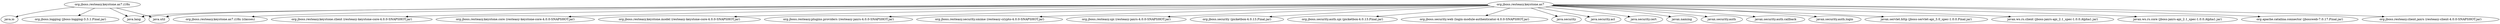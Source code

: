 digraph "classes" {
    // Path: /home/rsearls/j1/Resteasy/security-legacy/keystone/keystone-as7/target/classes
   "org.jboss.resteasy.keystone.as7"                  -> "java.lang";
   "org.jboss.resteasy.keystone.as7"                  -> "java.security";
   "org.jboss.resteasy.keystone.as7"                  -> "java.security.acl";
   "org.jboss.resteasy.keystone.as7"                  -> "java.security.cert";
   "org.jboss.resteasy.keystone.as7"                  -> "java.util";
   "org.jboss.resteasy.keystone.as7"                  -> "javax.naming";
   "org.jboss.resteasy.keystone.as7"                  -> "javax.security.auth";
   "org.jboss.resteasy.keystone.as7"                  -> "javax.security.auth.callback";
   "org.jboss.resteasy.keystone.as7"                  -> "javax.security.auth.login";
   "org.jboss.resteasy.keystone.as7"                  -> "javax.servlet.http (jboss-servlet-api_3.0_spec-1.0.0.Final.jar)";
   "org.jboss.resteasy.keystone.as7"                  -> "javax.ws.rs.client (jboss-jaxrs-api_2.1_spec-1.0.0.Alpha1.jar)";
   "org.jboss.resteasy.keystone.as7"                  -> "javax.ws.rs.core (jboss-jaxrs-api_2.1_spec-1.0.0.Alpha1.jar)";
   "org.jboss.resteasy.keystone.as7"                  -> "org.apache.catalina.connector (jbossweb-7.0.17.Final.jar)";
   "org.jboss.resteasy.keystone.as7"                  -> "org.jboss.resteasy.client.jaxrs (resteasy-client-4.0.0-SNAPSHOT.jar)";
   "org.jboss.resteasy.keystone.as7"                  -> "org.jboss.resteasy.keystone.as7.i18n (classes)";
   "org.jboss.resteasy.keystone.as7"                  -> "org.jboss.resteasy.keystone.client (resteasy-keystone-core-4.0.0-SNAPSHOT.jar)";
   "org.jboss.resteasy.keystone.as7"                  -> "org.jboss.resteasy.keystone.core (resteasy-keystone-core-4.0.0-SNAPSHOT.jar)";
   "org.jboss.resteasy.keystone.as7"                  -> "org.jboss.resteasy.keystone.model (resteasy-keystone-core-4.0.0-SNAPSHOT.jar)";
   "org.jboss.resteasy.keystone.as7"                  -> "org.jboss.resteasy.plugins.providers (resteasy-jaxrs-4.0.0-SNAPSHOT.jar)";
   "org.jboss.resteasy.keystone.as7"                  -> "org.jboss.resteasy.security.smime (resteasy-crypto-4.0.0-SNAPSHOT.jar)";
   "org.jboss.resteasy.keystone.as7"                  -> "org.jboss.resteasy.spi (resteasy-jaxrs-4.0.0-SNAPSHOT.jar)";
   "org.jboss.resteasy.keystone.as7"                  -> "org.jboss.security (picketbox-4.0.13.Final.jar)";
   "org.jboss.resteasy.keystone.as7"                  -> "org.jboss.security.auth.spi (picketbox-4.0.13.Final.jar)";
   "org.jboss.resteasy.keystone.as7"                  -> "org.jboss.security.web (login-module-authenticator-4.0.0-SNAPSHOT.jar)";
   "org.jboss.resteasy.keystone.as7.i18n"             -> "java.io";
   "org.jboss.resteasy.keystone.as7.i18n"             -> "java.lang";
   "org.jboss.resteasy.keystone.as7.i18n"             -> "java.util";
   "org.jboss.resteasy.keystone.as7.i18n"             -> "org.jboss.logging (jboss-logging-3.3.1.Final.jar)";
}

